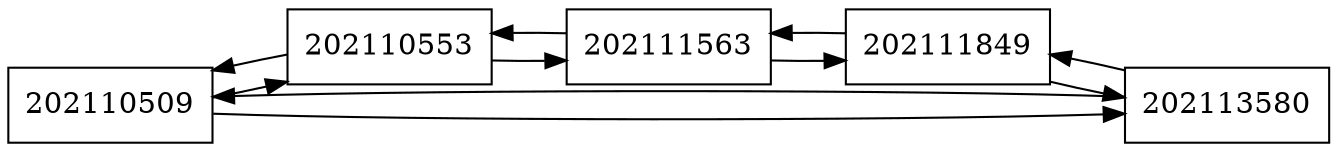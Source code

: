 digraph lista{
rankdir=LR;
node[shape = record];
nodo0[label="202110509"];
nodo1[label="202110553"];
nodo2[label="202111563"];
nodo3[label="202111849"];
nodo4[label="202113580"];
nodo0->nodo1;
nodo1->nodo0;
nodo1->nodo2;
nodo2->nodo1;
nodo2->nodo3;
nodo3->nodo2;
nodo3->nodo4;
nodo4->nodo3;
nodo4->nodo0 
nodo0 -> nodo4
}
